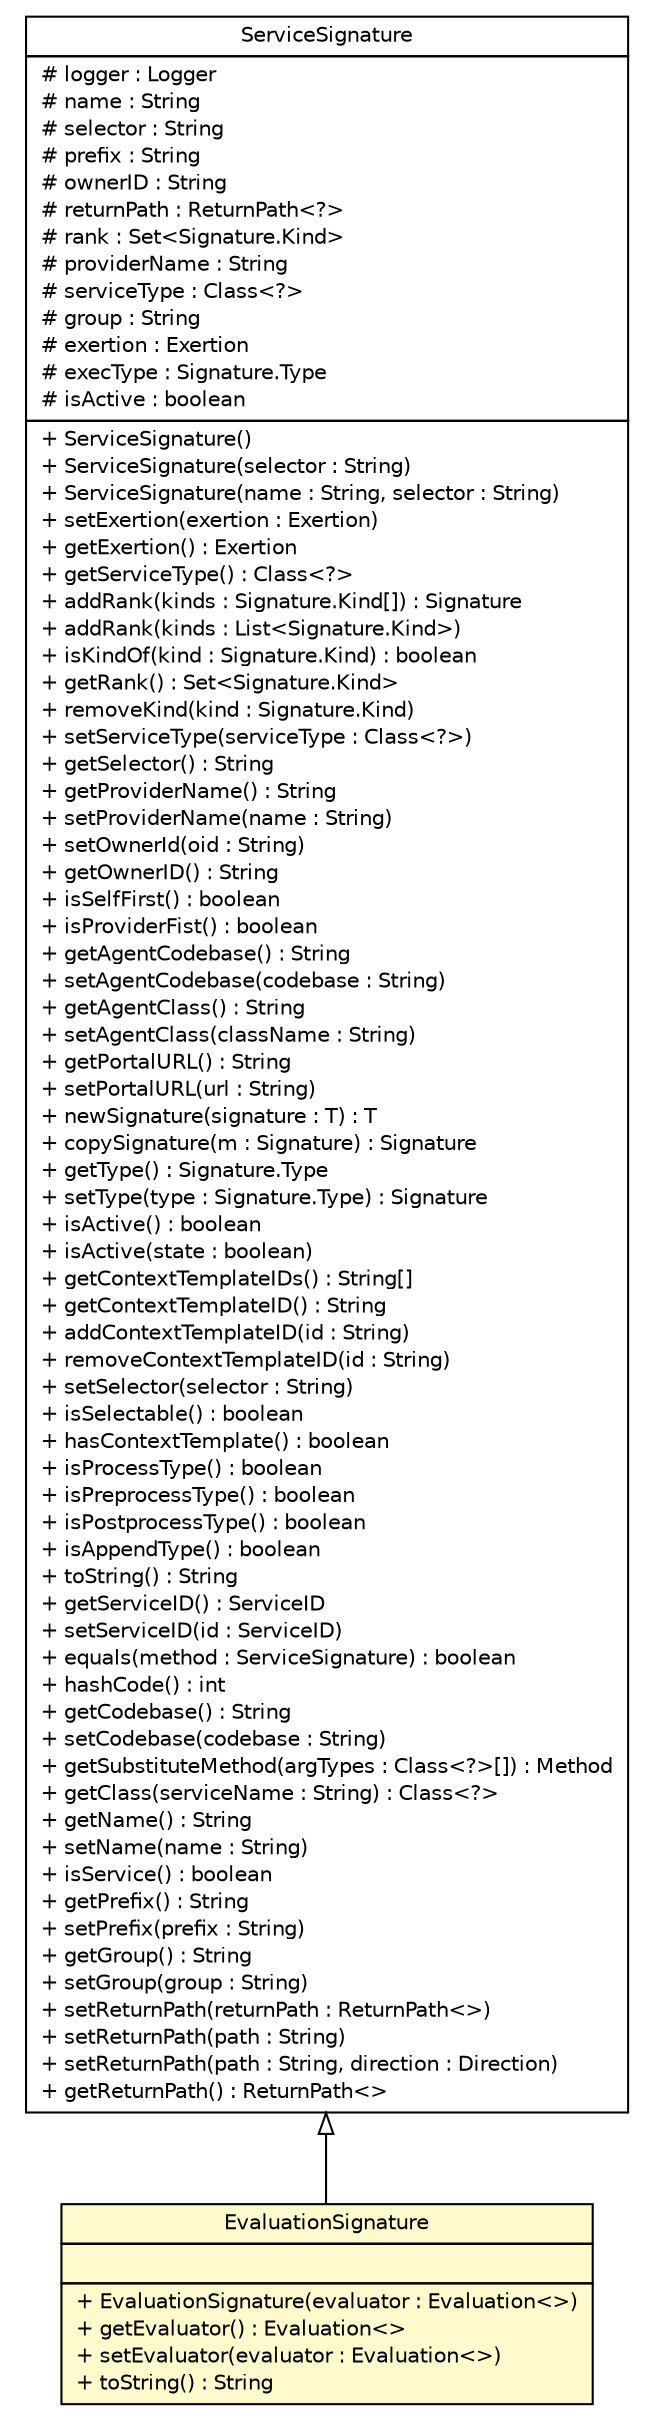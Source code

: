 #!/usr/local/bin/dot
#
# Class diagram 
# Generated by UMLGraph version R5_6 (http://www.umlgraph.org/)
#

digraph G {
	edge [fontname="Helvetica",fontsize=10,labelfontname="Helvetica",labelfontsize=10];
	node [fontname="Helvetica",fontsize=10,shape=plaintext];
	nodesep=0.25;
	ranksep=0.5;
	// sorcer.core.signature.EvaluationSignature
	c135212 [label=<<table title="sorcer.core.signature.EvaluationSignature" border="0" cellborder="1" cellspacing="0" cellpadding="2" port="p" bgcolor="lemonChiffon" href="./EvaluationSignature.html">
		<tr><td><table border="0" cellspacing="0" cellpadding="1">
<tr><td align="center" balign="center"> EvaluationSignature </td></tr>
		</table></td></tr>
		<tr><td><table border="0" cellspacing="0" cellpadding="1">
<tr><td align="left" balign="left">  </td></tr>
		</table></td></tr>
		<tr><td><table border="0" cellspacing="0" cellpadding="1">
<tr><td align="left" balign="left"> + EvaluationSignature(evaluator : Evaluation&lt;&gt;) </td></tr>
<tr><td align="left" balign="left"> + getEvaluator() : Evaluation&lt;&gt; </td></tr>
<tr><td align="left" balign="left"> + setEvaluator(evaluator : Evaluation&lt;&gt;) </td></tr>
<tr><td align="left" balign="left"> + toString() : String </td></tr>
		</table></td></tr>
		</table>>, URL="./EvaluationSignature.html", fontname="Helvetica", fontcolor="black", fontsize=10.0];
	// sorcer.core.signature.ServiceSignature
	c135213 [label=<<table title="sorcer.core.signature.ServiceSignature" border="0" cellborder="1" cellspacing="0" cellpadding="2" port="p" href="./ServiceSignature.html">
		<tr><td><table border="0" cellspacing="0" cellpadding="1">
<tr><td align="center" balign="center"> ServiceSignature </td></tr>
		</table></td></tr>
		<tr><td><table border="0" cellspacing="0" cellpadding="1">
<tr><td align="left" balign="left"> # logger : Logger </td></tr>
<tr><td align="left" balign="left"> # name : String </td></tr>
<tr><td align="left" balign="left"> # selector : String </td></tr>
<tr><td align="left" balign="left"> # prefix : String </td></tr>
<tr><td align="left" balign="left"> # ownerID : String </td></tr>
<tr><td align="left" balign="left"> # returnPath : ReturnPath&lt;?&gt; </td></tr>
<tr><td align="left" balign="left"> # rank : Set&lt;Signature.Kind&gt; </td></tr>
<tr><td align="left" balign="left"> # providerName : String </td></tr>
<tr><td align="left" balign="left"> # serviceType : Class&lt;?&gt; </td></tr>
<tr><td align="left" balign="left"> # group : String </td></tr>
<tr><td align="left" balign="left"> # exertion : Exertion </td></tr>
<tr><td align="left" balign="left"> # execType : Signature.Type </td></tr>
<tr><td align="left" balign="left"> # isActive : boolean </td></tr>
		</table></td></tr>
		<tr><td><table border="0" cellspacing="0" cellpadding="1">
<tr><td align="left" balign="left"> + ServiceSignature() </td></tr>
<tr><td align="left" balign="left"> + ServiceSignature(selector : String) </td></tr>
<tr><td align="left" balign="left"> + ServiceSignature(name : String, selector : String) </td></tr>
<tr><td align="left" balign="left"> + setExertion(exertion : Exertion) </td></tr>
<tr><td align="left" balign="left"> + getExertion() : Exertion </td></tr>
<tr><td align="left" balign="left"> + getServiceType() : Class&lt;?&gt; </td></tr>
<tr><td align="left" balign="left"> + addRank(kinds : Signature.Kind[]) : Signature </td></tr>
<tr><td align="left" balign="left"> + addRank(kinds : List&lt;Signature.Kind&gt;) </td></tr>
<tr><td align="left" balign="left"> + isKindOf(kind : Signature.Kind) : boolean </td></tr>
<tr><td align="left" balign="left"> + getRank() : Set&lt;Signature.Kind&gt; </td></tr>
<tr><td align="left" balign="left"> + removeKind(kind : Signature.Kind) </td></tr>
<tr><td align="left" balign="left"> + setServiceType(serviceType : Class&lt;?&gt;) </td></tr>
<tr><td align="left" balign="left"> + getSelector() : String </td></tr>
<tr><td align="left" balign="left"> + getProviderName() : String </td></tr>
<tr><td align="left" balign="left"> + setProviderName(name : String) </td></tr>
<tr><td align="left" balign="left"> + setOwnerId(oid : String) </td></tr>
<tr><td align="left" balign="left"> + getOwnerID() : String </td></tr>
<tr><td align="left" balign="left"> + isSelfFirst() : boolean </td></tr>
<tr><td align="left" balign="left"> + isProviderFist() : boolean </td></tr>
<tr><td align="left" balign="left"> + getAgentCodebase() : String </td></tr>
<tr><td align="left" balign="left"> + setAgentCodebase(codebase : String) </td></tr>
<tr><td align="left" balign="left"> + getAgentClass() : String </td></tr>
<tr><td align="left" balign="left"> + setAgentClass(className : String) </td></tr>
<tr><td align="left" balign="left"> + getPortalURL() : String </td></tr>
<tr><td align="left" balign="left"> + setPortalURL(url : String) </td></tr>
<tr><td align="left" balign="left"> + newSignature(signature : T) : T </td></tr>
<tr><td align="left" balign="left"> + copySignature(m : Signature) : Signature </td></tr>
<tr><td align="left" balign="left"> + getType() : Signature.Type </td></tr>
<tr><td align="left" balign="left"> + setType(type : Signature.Type) : Signature </td></tr>
<tr><td align="left" balign="left"> + isActive() : boolean </td></tr>
<tr><td align="left" balign="left"> + isActive(state : boolean) </td></tr>
<tr><td align="left" balign="left"> + getContextTemplateIDs() : String[] </td></tr>
<tr><td align="left" balign="left"> + getContextTemplateID() : String </td></tr>
<tr><td align="left" balign="left"> + addContextTemplateID(id : String) </td></tr>
<tr><td align="left" balign="left"> + removeContextTemplateID(id : String) </td></tr>
<tr><td align="left" balign="left"> + setSelector(selector : String) </td></tr>
<tr><td align="left" balign="left"> + isSelectable() : boolean </td></tr>
<tr><td align="left" balign="left"> + hasContextTemplate() : boolean </td></tr>
<tr><td align="left" balign="left"> + isProcessType() : boolean </td></tr>
<tr><td align="left" balign="left"> + isPreprocessType() : boolean </td></tr>
<tr><td align="left" balign="left"> + isPostprocessType() : boolean </td></tr>
<tr><td align="left" balign="left"> + isAppendType() : boolean </td></tr>
<tr><td align="left" balign="left"> + toString() : String </td></tr>
<tr><td align="left" balign="left"> + getServiceID() : ServiceID </td></tr>
<tr><td align="left" balign="left"> + setServiceID(id : ServiceID) </td></tr>
<tr><td align="left" balign="left"> + equals(method : ServiceSignature) : boolean </td></tr>
<tr><td align="left" balign="left"> + hashCode() : int </td></tr>
<tr><td align="left" balign="left"> + getCodebase() : String </td></tr>
<tr><td align="left" balign="left"> + setCodebase(codebase : String) </td></tr>
<tr><td align="left" balign="left"> + getSubstituteMethod(argTypes : Class&lt;?&gt;[]) : Method </td></tr>
<tr><td align="left" balign="left"> + getClass(serviceName : String) : Class&lt;?&gt; </td></tr>
<tr><td align="left" balign="left"> + getName() : String </td></tr>
<tr><td align="left" balign="left"> + setName(name : String) </td></tr>
<tr><td align="left" balign="left"> + isService() : boolean </td></tr>
<tr><td align="left" balign="left"> + getPrefix() : String </td></tr>
<tr><td align="left" balign="left"> + setPrefix(prefix : String) </td></tr>
<tr><td align="left" balign="left"> + getGroup() : String </td></tr>
<tr><td align="left" balign="left"> + setGroup(group : String) </td></tr>
<tr><td align="left" balign="left"> + setReturnPath(returnPath : ReturnPath&lt;&gt;) </td></tr>
<tr><td align="left" balign="left"> + setReturnPath(path : String) </td></tr>
<tr><td align="left" balign="left"> + setReturnPath(path : String, direction : Direction) </td></tr>
<tr><td align="left" balign="left"> + getReturnPath() : ReturnPath&lt;&gt; </td></tr>
		</table></td></tr>
		</table>>, URL="./ServiceSignature.html", fontname="Helvetica", fontcolor="black", fontsize=10.0];
	//sorcer.core.signature.EvaluationSignature extends sorcer.core.signature.ServiceSignature
	c135213:p -> c135212:p [dir=back,arrowtail=empty];
}

